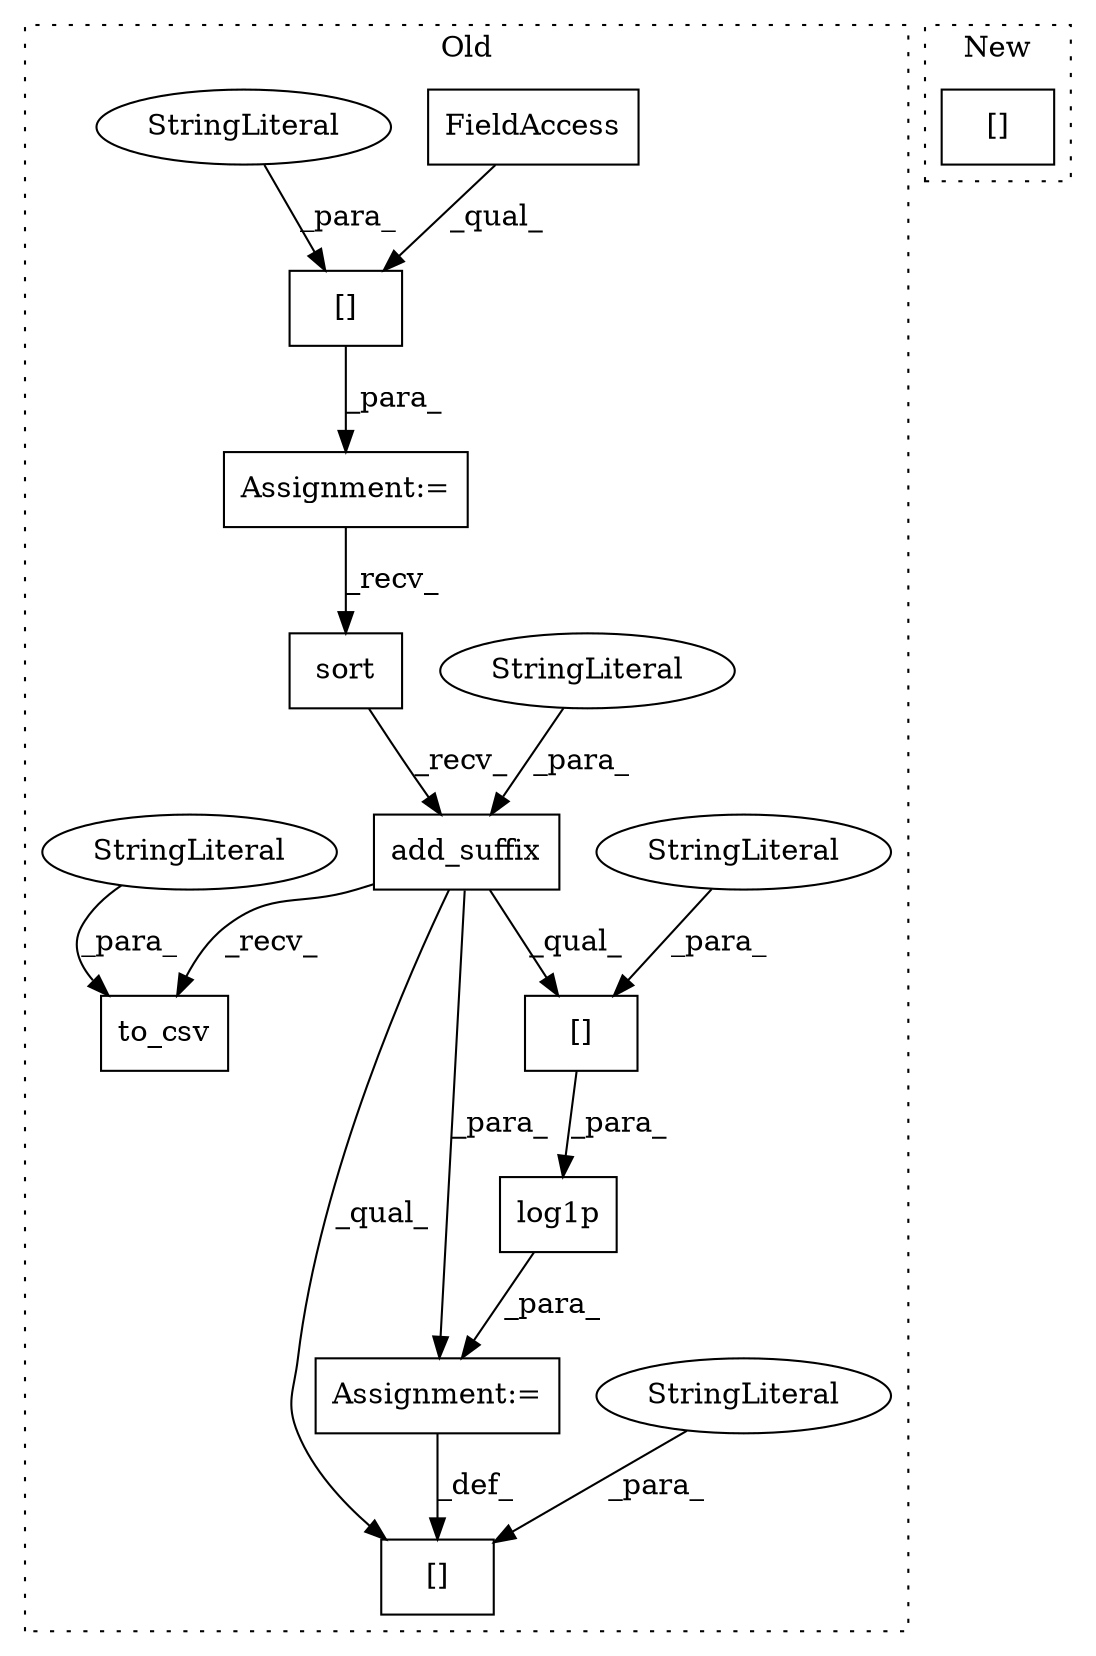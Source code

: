 digraph G {
subgraph cluster0 {
1 [label="add_suffix" a="32" s="1741,1758" l="11,1" shape="box"];
3 [label="[]" a="2" s="1779,1813" l="13,1" shape="box"];
4 [label="log1p" a="32" s="1821,1856" l="6,1" shape="box"];
5 [label="[]" a="2" s="1827,1855" l="13,1" shape="box"];
6 [label="sort" a="32" s="1600,1634" l="5,1" shape="box"];
7 [label="StringLiteral" a="45" s="1840" l="15" shape="ellipse"];
8 [label="StringLiteral" a="45" s="1792" l="21" shape="ellipse"];
9 [label="StringLiteral" a="45" s="1752" l="6" shape="ellipse"];
10 [label="to_csv" a="32" s="1876,1898" l="7,1" shape="box"];
11 [label="StringLiteral" a="45" s="1883" l="15" shape="ellipse"];
12 [label="Assignment:=" a="7" s="1814" l="1" shape="box"];
13 [label="Assignment:=" a="7" s="1510" l="1" shape="box"];
14 [label="[]" a="2" s="1511,1537" l="11,1" shape="box"];
15 [label="FieldAccess" a="22" s="1511" l="10" shape="box"];
16 [label="StringLiteral" a="45" s="1522" l="15" shape="ellipse"];
label = "Old";
style="dotted";
}
subgraph cluster1 {
2 [label="[]" a="2" s="1743,1765" l="11,1" shape="box"];
label = "New";
style="dotted";
}
1 -> 10 [label="_recv_"];
1 -> 3 [label="_qual_"];
1 -> 5 [label="_qual_"];
1 -> 12 [label="_para_"];
4 -> 12 [label="_para_"];
5 -> 4 [label="_para_"];
6 -> 1 [label="_recv_"];
7 -> 5 [label="_para_"];
8 -> 3 [label="_para_"];
9 -> 1 [label="_para_"];
11 -> 10 [label="_para_"];
12 -> 3 [label="_def_"];
13 -> 6 [label="_recv_"];
14 -> 13 [label="_para_"];
15 -> 14 [label="_qual_"];
16 -> 14 [label="_para_"];
}